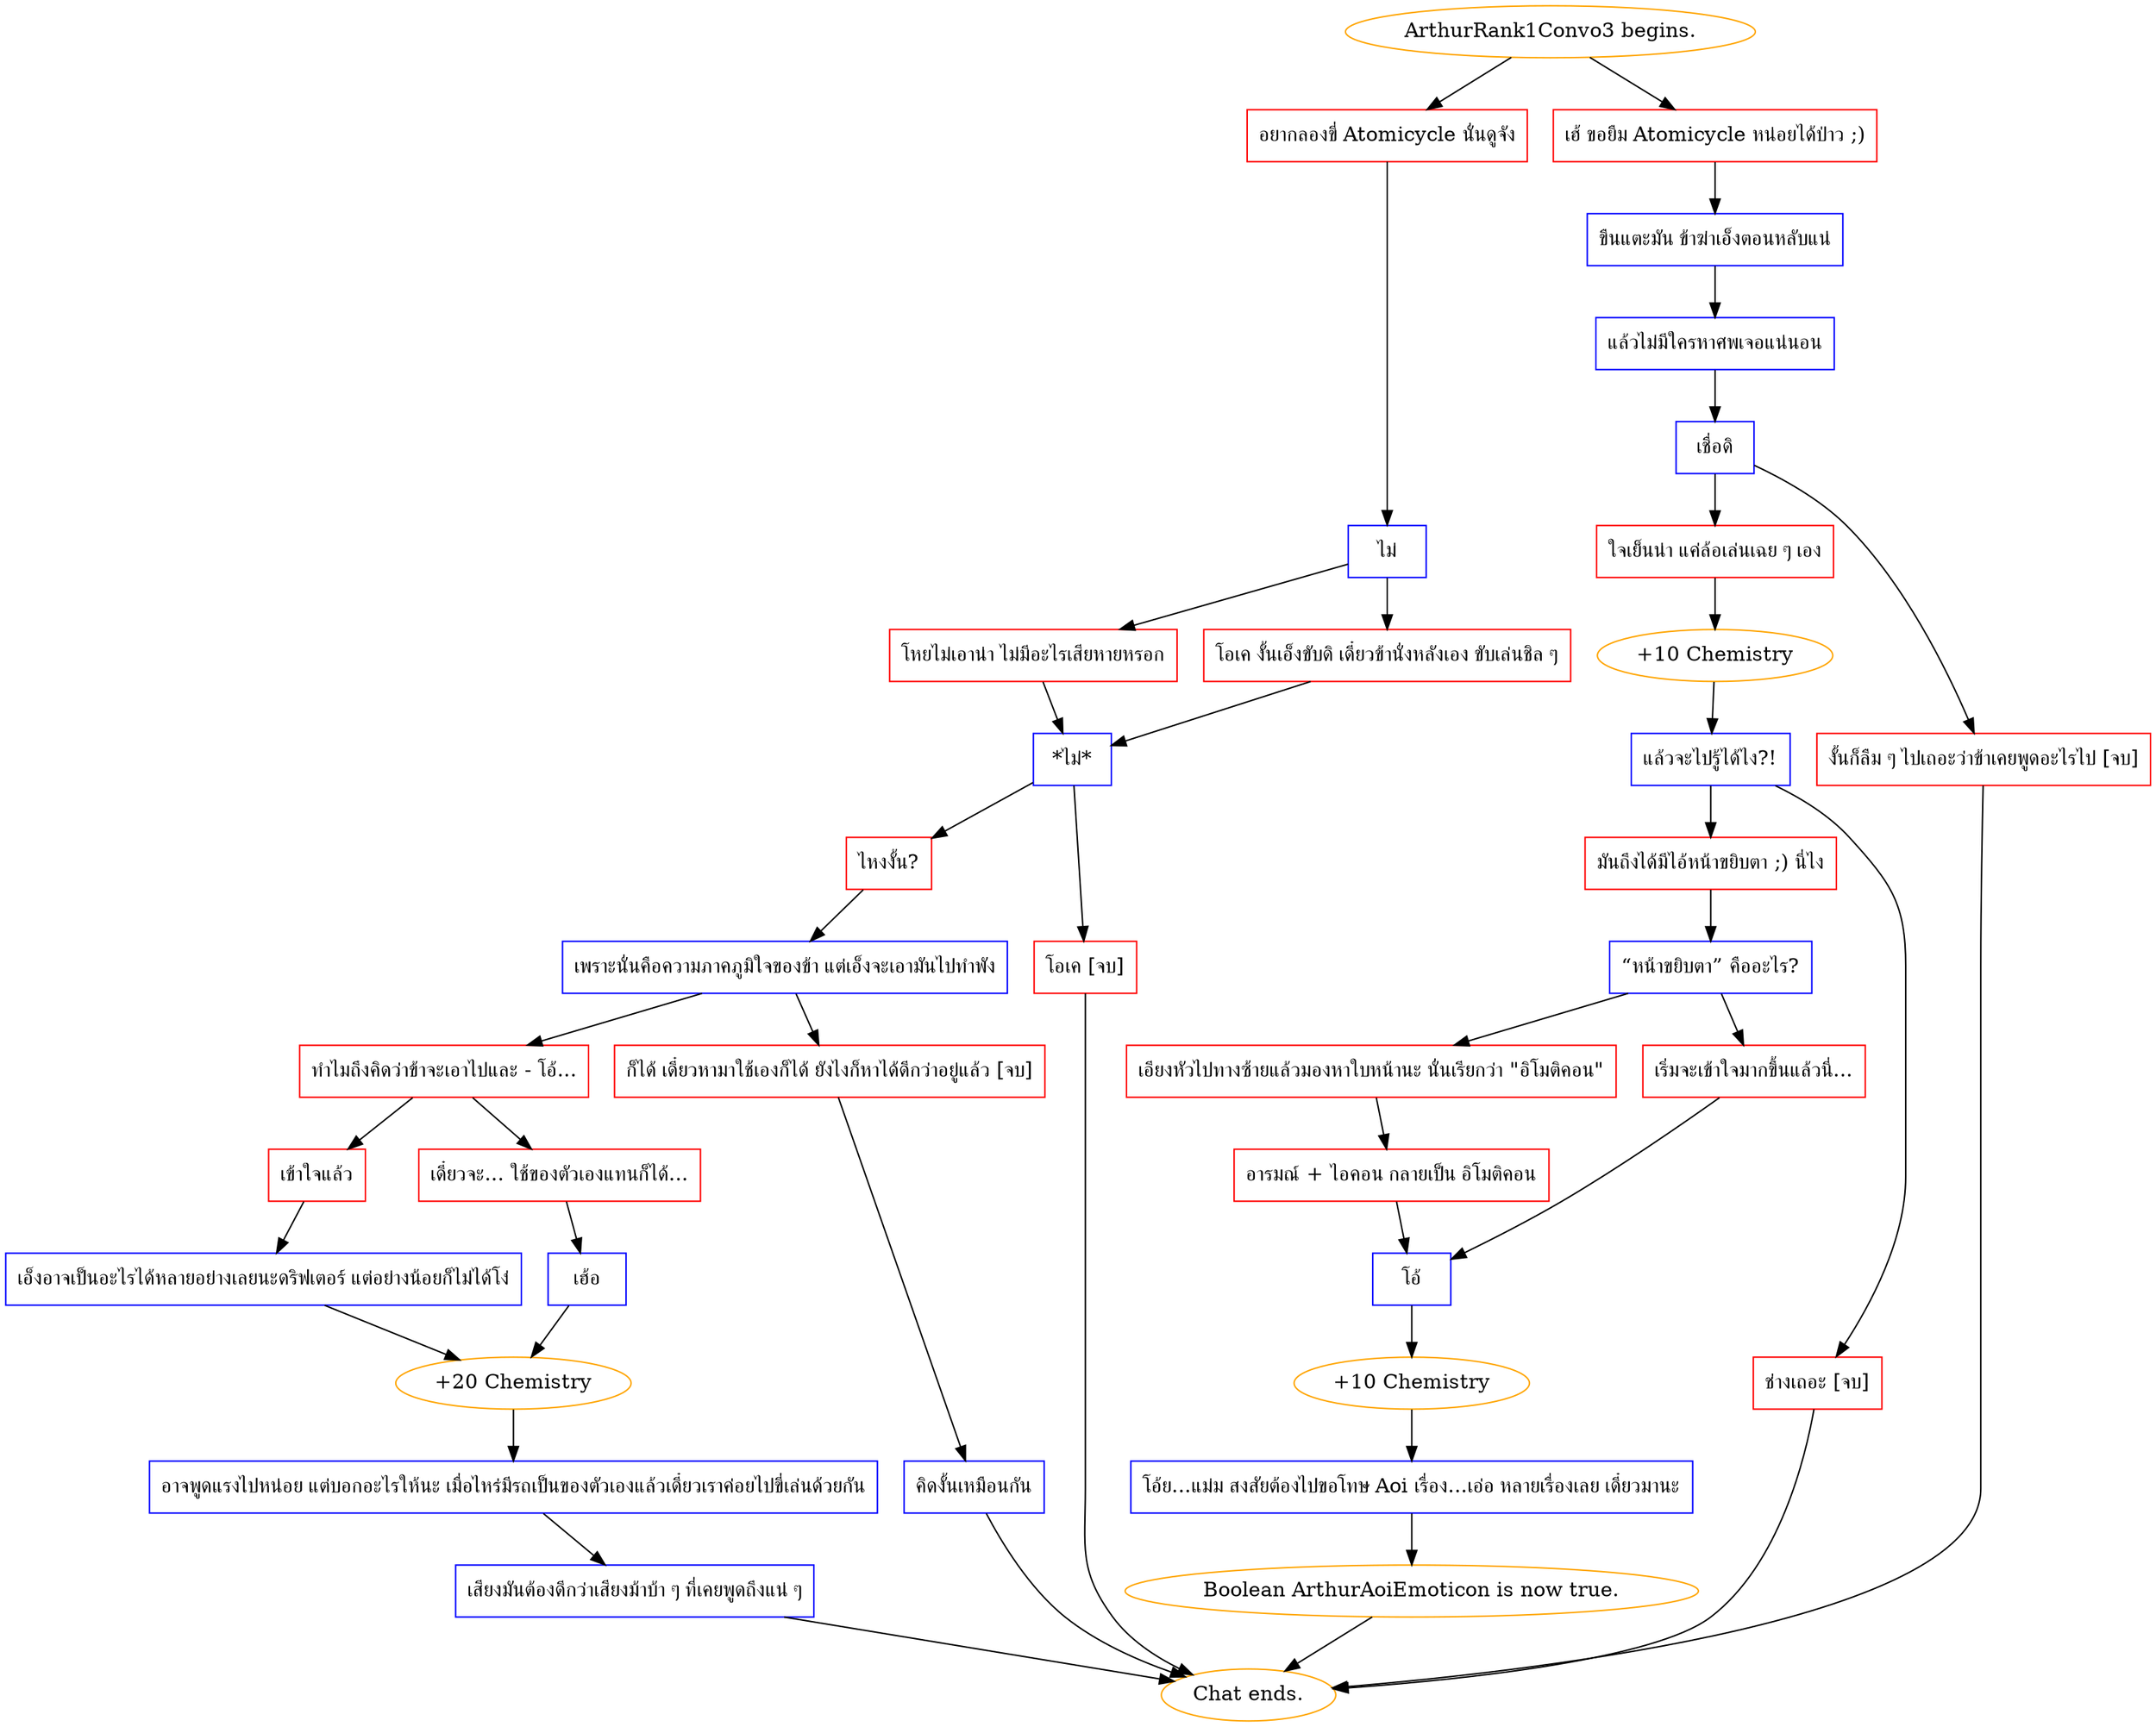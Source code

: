 digraph {
	"ArthurRank1Convo3 begins." [color=orange];
		"ArthurRank1Convo3 begins." -> j2752272324;
		"ArthurRank1Convo3 begins." -> j3521633998;
	j2752272324 [label="อยากลองขี่ Atomicycle นั่นดูจัง",shape=box,color=red];
		j2752272324 -> j1508424896;
	j3521633998 [label="เฮ้ ขอยืม Atomicycle หน่อยได้ป่าว ;)",shape=box,color=red];
		j3521633998 -> j2327799855;
	j1508424896 [label="ไม่",shape=box,color=blue];
		j1508424896 -> j3489218439;
		j1508424896 -> j1870423460;
	j2327799855 [label="ขืนแตะมัน ข้าฆ่าเอ็งตอนหลับแน่",shape=box,color=blue];
		j2327799855 -> j2741808379;
	j3489218439 [label="โหยไม่เอาน่า ไม่มีอะไรเสียหายหรอก",shape=box,color=red];
		j3489218439 -> j2197481682;
	j1870423460 [label="โอเค งั้นเอ็งขับดิ เดี๋ยวข้านั่งหลังเอง ขับเล่นชิล ๆ",shape=box,color=red];
		j1870423460 -> j2197481682;
	j2741808379 [label="แล้วไม่มีใครหาศพเจอแน่นอน",shape=box,color=blue];
		j2741808379 -> j712818349;
	j2197481682 [label="*ไม่*",shape=box,color=blue];
		j2197481682 -> j3094321950;
		j2197481682 -> j3715428917;
	j712818349 [label="เชื่อดิ",shape=box,color=blue];
		j712818349 -> j1527632376;
		j712818349 -> j3908726708;
	j3094321950 [label="ไหงงั้น?",shape=box,color=red];
		j3094321950 -> j3637337310;
	j3715428917 [label="โอเค [จบ]",shape=box,color=red];
		j3715428917 -> "Chat ends.";
	j1527632376 [label="ใจเย็นน่า แค่ล้อเล่นเฉย ๆ เอง",shape=box,color=red];
		j1527632376 -> j1617987475;
	j3908726708 [label="งั้นก็ลืม ๆ ไปเถอะว่าข้าเคยพูดอะไรไป [จบ]",shape=box,color=red];
		j3908726708 -> "Chat ends.";
	j3637337310 [label="เพราะนั่นคือความภาคภูมิใจของข้า แต่เอ็งจะเอามันไปทำพัง",shape=box,color=blue];
		j3637337310 -> j3168406261;
		j3637337310 -> j329557113;
	"Chat ends." [color=orange];
	j1617987475 [label="+10 Chemistry",color=orange];
		j1617987475 -> j2885716493;
	j3168406261 [label="ทำไมถึงคิดว่าข้าจะเอาไปและ - โอ้...",shape=box,color=red];
		j3168406261 -> j2286820770;
		j3168406261 -> j2609754220;
	j329557113 [label="ก็ได้ เดี๋ยวหามาใช้เองก็ได้ ยังไงก็หาได้ดีกว่าอยู่แล้ว [จบ]",shape=box,color=red];
		j329557113 -> j2576158475;
	j2885716493 [label="แล้วจะไปรู้ได้ไง?!",shape=box,color=blue];
		j2885716493 -> j3922340137;
		j2885716493 -> j706458422;
	j2286820770 [label="เข้าใจแล้ว",shape=box,color=red];
		j2286820770 -> j2278008105;
	j2609754220 [label="เดี๋ยวจะ... ใช้ของตัวเองแทนก็ได้...",shape=box,color=red];
		j2609754220 -> j438110231;
	j2576158475 [label="คิดงั้นเหมือนกัน",shape=box,color=blue];
		j2576158475 -> "Chat ends.";
	j3922340137 [label="มันถึงได้มีไอ้หน้าขยิบตา ;) นี่ไง",shape=box,color=red];
		j3922340137 -> j1369420921;
	j706458422 [label="ช่างเถอะ [จบ]",shape=box,color=red];
		j706458422 -> "Chat ends.";
	j2278008105 [label="เอ็งอาจเป็นอะไรได้หลายอย่างเลยนะดริฟเตอร์ แต่อย่างน้อยก็ไม่ได้โง่",shape=box,color=blue];
		j2278008105 -> j3920532880;
	j438110231 [label="เฮ้อ",shape=box,color=blue];
		j438110231 -> j3920532880;
	j1369420921 [label="“หน้าขยิบตา” คืออะไร?",shape=box,color=blue];
		j1369420921 -> j775560334;
		j1369420921 -> j3962016580;
	j3920532880 [label="+20 Chemistry",color=orange];
		j3920532880 -> j2153434722;
	j775560334 [label="เอียงหัวไปทางซ้ายแล้วมองหาใบหน้านะ นั่นเรียกว่า \"อิโมติคอน\"",shape=box,color=red];
		j775560334 -> j937081322;
	j3962016580 [label="เริ่มจะเข้าใจมากขึ้นแล้วนี่...",shape=box,color=red];
		j3962016580 -> j2599548847;
	j2153434722 [label="อาจพูดแรงไปหน่อย แต่บอกอะไรให้นะ เมื่อไหร่มีรถเป็นของตัวเองแล้วเดี๋ยวเราค่อยไปขี่เล่นด้วยกัน",shape=box,color=blue];
		j2153434722 -> j1375048486;
	j937081322 [label="อารมณ์ + ไอคอน กลายเป็น อิโมติคอน",shape=box,color=red];
		j937081322 -> j2599548847;
	j2599548847 [label="โอ้",shape=box,color=blue];
		j2599548847 -> j1364749621;
	j1375048486 [label="เสียงมันต้องดีกว่าเสียงม้าบ้า ๆ ที่เคยพูดถึงแน่ ๆ",shape=box,color=blue];
		j1375048486 -> "Chat ends.";
	j1364749621 [label="+10 Chemistry",color=orange];
		j1364749621 -> j2907440605;
	j2907440605 [label="โอ้ย...แม่ม สงสัยต้องไปขอโทษ Aoi เรื่อง...เอ่อ หลายเรื่องเลย เดี๋ยวมานะ",shape=box,color=blue];
		j2907440605 -> j538271006;
	j538271006 [label="Boolean ArthurAoiEmoticon is now true.",color=orange];
		j538271006 -> "Chat ends.";
}